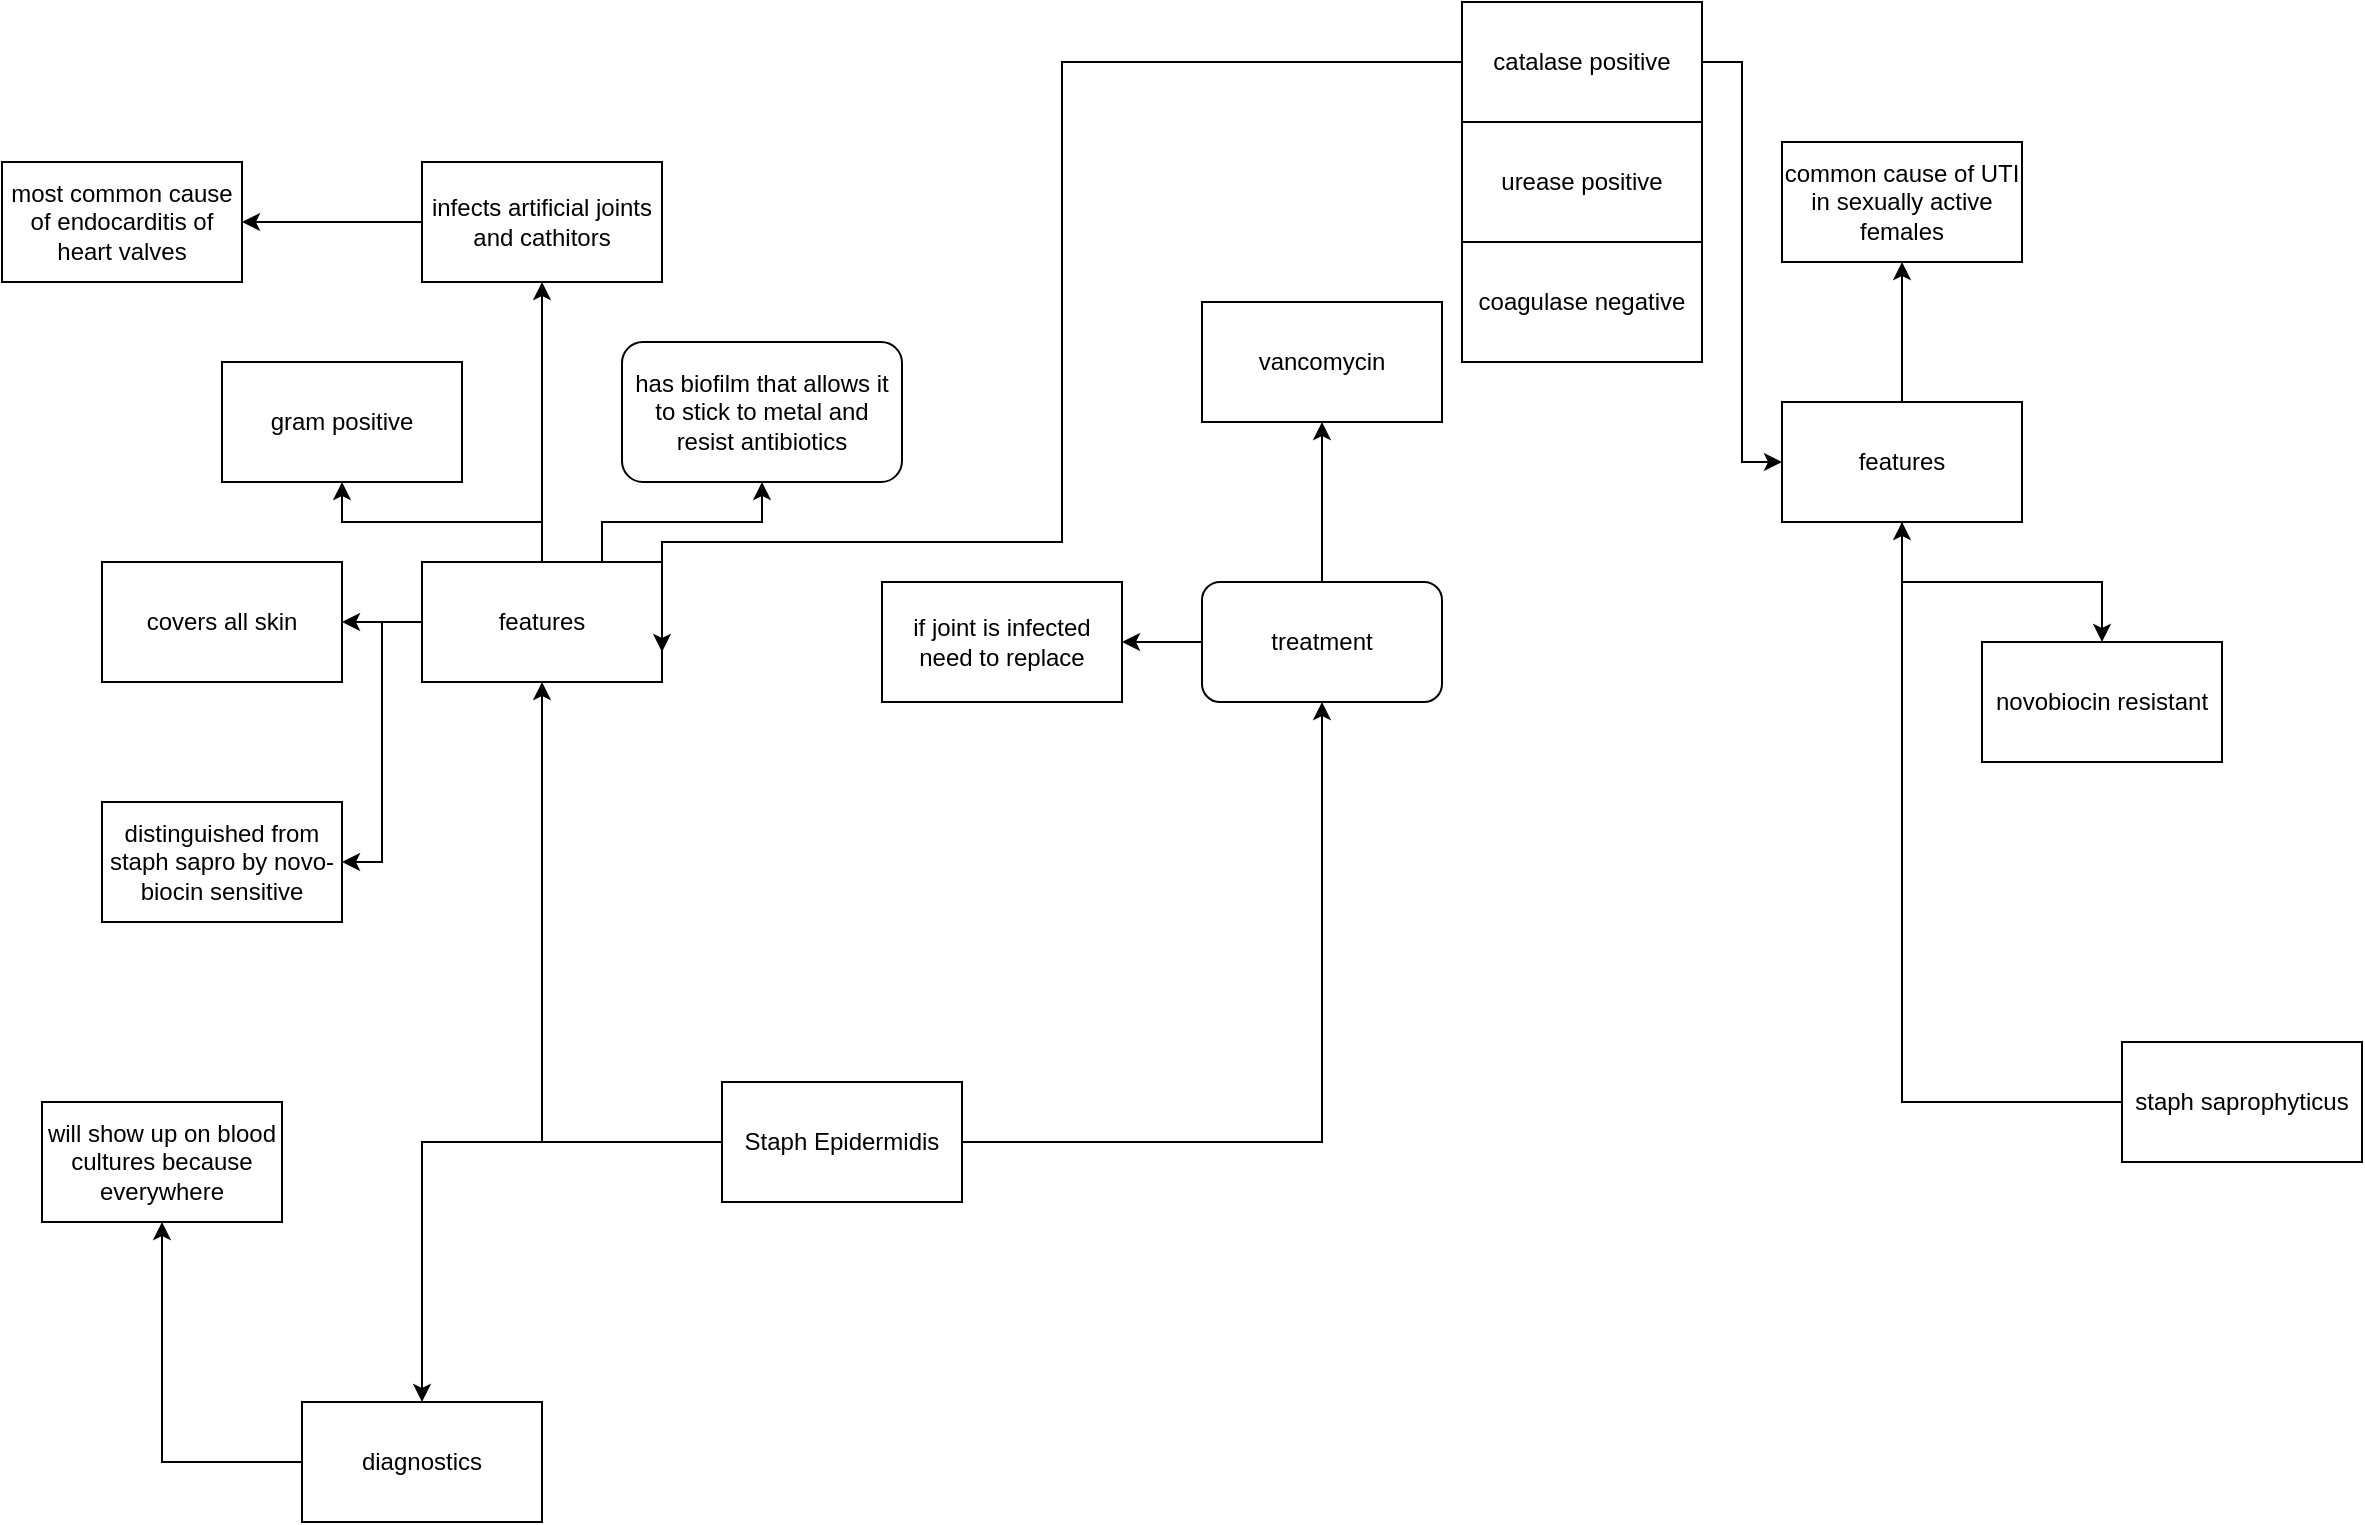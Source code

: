 <mxfile version="28.2.1">
  <diagram name="Page-1" id="S-W4Xl76DI-GwFZme9OR">
    <mxGraphModel dx="1345" dy="1731" grid="1" gridSize="10" guides="1" tooltips="1" connect="1" arrows="1" fold="1" page="1" pageScale="1" pageWidth="850" pageHeight="1100" math="0" shadow="0">
      <root>
        <mxCell id="0" />
        <mxCell id="1" parent="0" />
        <mxCell id="nrV-E4gXac6mJdJwjjNY-3" style="edgeStyle=orthogonalEdgeStyle;rounded=0;orthogonalLoop=1;jettySize=auto;html=1;" edge="1" parent="1" source="nrV-E4gXac6mJdJwjjNY-1" target="nrV-E4gXac6mJdJwjjNY-2">
          <mxGeometry relative="1" as="geometry" />
        </mxCell>
        <mxCell id="nrV-E4gXac6mJdJwjjNY-15" style="edgeStyle=orthogonalEdgeStyle;rounded=0;orthogonalLoop=1;jettySize=auto;html=1;" edge="1" parent="1" source="nrV-E4gXac6mJdJwjjNY-1" target="nrV-E4gXac6mJdJwjjNY-14">
          <mxGeometry relative="1" as="geometry" />
        </mxCell>
        <mxCell id="nrV-E4gXac6mJdJwjjNY-21" style="edgeStyle=orthogonalEdgeStyle;rounded=0;orthogonalLoop=1;jettySize=auto;html=1;" edge="1" parent="1" source="nrV-E4gXac6mJdJwjjNY-1" target="nrV-E4gXac6mJdJwjjNY-20">
          <mxGeometry relative="1" as="geometry" />
        </mxCell>
        <mxCell id="nrV-E4gXac6mJdJwjjNY-1" value="Staph Epidermidis" style="rounded=0;whiteSpace=wrap;html=1;" vertex="1" parent="1">
          <mxGeometry x="360" y="300" width="120" height="60" as="geometry" />
        </mxCell>
        <mxCell id="nrV-E4gXac6mJdJwjjNY-5" style="edgeStyle=orthogonalEdgeStyle;rounded=0;orthogonalLoop=1;jettySize=auto;html=1;" edge="1" parent="1" source="nrV-E4gXac6mJdJwjjNY-2" target="nrV-E4gXac6mJdJwjjNY-4">
          <mxGeometry relative="1" as="geometry" />
        </mxCell>
        <mxCell id="nrV-E4gXac6mJdJwjjNY-7" style="edgeStyle=orthogonalEdgeStyle;rounded=0;orthogonalLoop=1;jettySize=auto;html=1;" edge="1" parent="1" source="nrV-E4gXac6mJdJwjjNY-2" target="nrV-E4gXac6mJdJwjjNY-6">
          <mxGeometry relative="1" as="geometry" />
        </mxCell>
        <mxCell id="nrV-E4gXac6mJdJwjjNY-9" style="edgeStyle=orthogonalEdgeStyle;rounded=0;orthogonalLoop=1;jettySize=auto;html=1;" edge="1" parent="1" source="nrV-E4gXac6mJdJwjjNY-2" target="nrV-E4gXac6mJdJwjjNY-8">
          <mxGeometry relative="1" as="geometry" />
        </mxCell>
        <mxCell id="nrV-E4gXac6mJdJwjjNY-13" style="edgeStyle=orthogonalEdgeStyle;rounded=0;orthogonalLoop=1;jettySize=auto;html=1;exitX=0.75;exitY=0;exitDx=0;exitDy=0;" edge="1" parent="1" source="nrV-E4gXac6mJdJwjjNY-2" target="nrV-E4gXac6mJdJwjjNY-12">
          <mxGeometry relative="1" as="geometry" />
        </mxCell>
        <mxCell id="nrV-E4gXac6mJdJwjjNY-25" style="edgeStyle=orthogonalEdgeStyle;rounded=0;orthogonalLoop=1;jettySize=auto;html=1;entryX=1;entryY=0.5;entryDx=0;entryDy=0;" edge="1" parent="1" source="nrV-E4gXac6mJdJwjjNY-2" target="nrV-E4gXac6mJdJwjjNY-24">
          <mxGeometry relative="1" as="geometry" />
        </mxCell>
        <mxCell id="nrV-E4gXac6mJdJwjjNY-2" value="features" style="rounded=0;whiteSpace=wrap;html=1;" vertex="1" parent="1">
          <mxGeometry x="210" y="40" width="120" height="60" as="geometry" />
        </mxCell>
        <mxCell id="nrV-E4gXac6mJdJwjjNY-4" value="gram positive" style="rounded=0;whiteSpace=wrap;html=1;" vertex="1" parent="1">
          <mxGeometry x="110" y="-60" width="120" height="60" as="geometry" />
        </mxCell>
        <mxCell id="nrV-E4gXac6mJdJwjjNY-11" value="" style="edgeStyle=orthogonalEdgeStyle;rounded=0;orthogonalLoop=1;jettySize=auto;html=1;" edge="1" parent="1" source="nrV-E4gXac6mJdJwjjNY-6" target="nrV-E4gXac6mJdJwjjNY-10">
          <mxGeometry relative="1" as="geometry" />
        </mxCell>
        <mxCell id="nrV-E4gXac6mJdJwjjNY-6" value="infects artificial joints and cathitors" style="rounded=0;whiteSpace=wrap;html=1;" vertex="1" parent="1">
          <mxGeometry x="210" y="-160" width="120" height="60" as="geometry" />
        </mxCell>
        <mxCell id="nrV-E4gXac6mJdJwjjNY-8" value="covers all skin" style="rounded=0;whiteSpace=wrap;html=1;" vertex="1" parent="1">
          <mxGeometry x="50" y="40" width="120" height="60" as="geometry" />
        </mxCell>
        <mxCell id="nrV-E4gXac6mJdJwjjNY-10" value="most common cause of endocarditis of heart valves" style="rounded=0;whiteSpace=wrap;html=1;" vertex="1" parent="1">
          <mxGeometry y="-160" width="120" height="60" as="geometry" />
        </mxCell>
        <mxCell id="nrV-E4gXac6mJdJwjjNY-12" value="has biofilm that allows it to stick to metal and resist antibiotics" style="rounded=1;whiteSpace=wrap;html=1;" vertex="1" parent="1">
          <mxGeometry x="310" y="-70" width="140" height="70" as="geometry" />
        </mxCell>
        <mxCell id="nrV-E4gXac6mJdJwjjNY-17" style="edgeStyle=orthogonalEdgeStyle;rounded=0;orthogonalLoop=1;jettySize=auto;html=1;" edge="1" parent="1" source="nrV-E4gXac6mJdJwjjNY-14" target="nrV-E4gXac6mJdJwjjNY-16">
          <mxGeometry relative="1" as="geometry" />
        </mxCell>
        <mxCell id="nrV-E4gXac6mJdJwjjNY-19" value="" style="edgeStyle=orthogonalEdgeStyle;rounded=0;orthogonalLoop=1;jettySize=auto;html=1;" edge="1" parent="1" source="nrV-E4gXac6mJdJwjjNY-14" target="nrV-E4gXac6mJdJwjjNY-18">
          <mxGeometry relative="1" as="geometry" />
        </mxCell>
        <mxCell id="nrV-E4gXac6mJdJwjjNY-14" value="treatment" style="rounded=1;whiteSpace=wrap;html=1;" vertex="1" parent="1">
          <mxGeometry x="600" y="50" width="120" height="60" as="geometry" />
        </mxCell>
        <mxCell id="nrV-E4gXac6mJdJwjjNY-16" value="vancomycin" style="rounded=0;whiteSpace=wrap;html=1;" vertex="1" parent="1">
          <mxGeometry x="600" y="-90" width="120" height="60" as="geometry" />
        </mxCell>
        <mxCell id="nrV-E4gXac6mJdJwjjNY-18" value="if joint is infected need to replace" style="rounded=0;whiteSpace=wrap;html=1;" vertex="1" parent="1">
          <mxGeometry x="440" y="50" width="120" height="60" as="geometry" />
        </mxCell>
        <mxCell id="nrV-E4gXac6mJdJwjjNY-23" style="edgeStyle=orthogonalEdgeStyle;rounded=0;orthogonalLoop=1;jettySize=auto;html=1;" edge="1" parent="1" source="nrV-E4gXac6mJdJwjjNY-20" target="nrV-E4gXac6mJdJwjjNY-22">
          <mxGeometry relative="1" as="geometry" />
        </mxCell>
        <mxCell id="nrV-E4gXac6mJdJwjjNY-20" value="diagnostics" style="rounded=0;whiteSpace=wrap;html=1;" vertex="1" parent="1">
          <mxGeometry x="150" y="460" width="120" height="60" as="geometry" />
        </mxCell>
        <mxCell id="nrV-E4gXac6mJdJwjjNY-22" value="will show up on blood cultures because everywhere" style="rounded=0;whiteSpace=wrap;html=1;" vertex="1" parent="1">
          <mxGeometry x="20" y="310" width="120" height="60" as="geometry" />
        </mxCell>
        <mxCell id="nrV-E4gXac6mJdJwjjNY-24" value="distinguished from staph sapro by novo-biocin sensitive" style="rounded=0;whiteSpace=wrap;html=1;" vertex="1" parent="1">
          <mxGeometry x="50" y="160" width="120" height="60" as="geometry" />
        </mxCell>
        <mxCell id="nrV-E4gXac6mJdJwjjNY-28" style="edgeStyle=orthogonalEdgeStyle;rounded=0;orthogonalLoop=1;jettySize=auto;html=1;" edge="1" parent="1" source="nrV-E4gXac6mJdJwjjNY-26" target="nrV-E4gXac6mJdJwjjNY-27">
          <mxGeometry relative="1" as="geometry" />
        </mxCell>
        <mxCell id="nrV-E4gXac6mJdJwjjNY-26" value="staph saprophyticus" style="rounded=0;whiteSpace=wrap;html=1;" vertex="1" parent="1">
          <mxGeometry x="1060" y="280" width="120" height="60" as="geometry" />
        </mxCell>
        <mxCell id="nrV-E4gXac6mJdJwjjNY-30" style="edgeStyle=orthogonalEdgeStyle;rounded=0;orthogonalLoop=1;jettySize=auto;html=1;" edge="1" parent="1" source="nrV-E4gXac6mJdJwjjNY-27" target="nrV-E4gXac6mJdJwjjNY-29">
          <mxGeometry relative="1" as="geometry" />
        </mxCell>
        <mxCell id="nrV-E4gXac6mJdJwjjNY-32" value="" style="edgeStyle=orthogonalEdgeStyle;rounded=0;orthogonalLoop=1;jettySize=auto;html=1;" edge="1" parent="1" source="nrV-E4gXac6mJdJwjjNY-27" target="nrV-E4gXac6mJdJwjjNY-31">
          <mxGeometry relative="1" as="geometry" />
        </mxCell>
        <mxCell id="nrV-E4gXac6mJdJwjjNY-27" value="features" style="rounded=0;whiteSpace=wrap;html=1;" vertex="1" parent="1">
          <mxGeometry x="890" y="-40" width="120" height="60" as="geometry" />
        </mxCell>
        <mxCell id="nrV-E4gXac6mJdJwjjNY-29" value="novobiocin resistant" style="rounded=0;whiteSpace=wrap;html=1;" vertex="1" parent="1">
          <mxGeometry x="990" y="80" width="120" height="60" as="geometry" />
        </mxCell>
        <mxCell id="nrV-E4gXac6mJdJwjjNY-31" value="common cause of UTI in sexually active females" style="rounded=0;whiteSpace=wrap;html=1;" vertex="1" parent="1">
          <mxGeometry x="890" y="-170" width="120" height="60" as="geometry" />
        </mxCell>
        <mxCell id="nrV-E4gXac6mJdJwjjNY-34" style="edgeStyle=orthogonalEdgeStyle;rounded=0;orthogonalLoop=1;jettySize=auto;html=1;entryX=0;entryY=0.5;entryDx=0;entryDy=0;" edge="1" parent="1" source="nrV-E4gXac6mJdJwjjNY-33" target="nrV-E4gXac6mJdJwjjNY-27">
          <mxGeometry relative="1" as="geometry" />
        </mxCell>
        <mxCell id="nrV-E4gXac6mJdJwjjNY-35" style="edgeStyle=orthogonalEdgeStyle;rounded=0;orthogonalLoop=1;jettySize=auto;html=1;entryX=1;entryY=0.75;entryDx=0;entryDy=0;" edge="1" parent="1" source="nrV-E4gXac6mJdJwjjNY-33" target="nrV-E4gXac6mJdJwjjNY-2">
          <mxGeometry relative="1" as="geometry">
            <Array as="points">
              <mxPoint x="530" y="-210" />
              <mxPoint x="530" y="30" />
              <mxPoint x="330" y="30" />
            </Array>
          </mxGeometry>
        </mxCell>
        <mxCell id="nrV-E4gXac6mJdJwjjNY-33" value="catalase positive" style="rounded=0;whiteSpace=wrap;html=1;" vertex="1" parent="1">
          <mxGeometry x="730" y="-240" width="120" height="60" as="geometry" />
        </mxCell>
        <mxCell id="nrV-E4gXac6mJdJwjjNY-36" value="urease positive" style="rounded=0;whiteSpace=wrap;html=1;" vertex="1" parent="1">
          <mxGeometry x="730" y="-180" width="120" height="60" as="geometry" />
        </mxCell>
        <mxCell id="nrV-E4gXac6mJdJwjjNY-37" value="coagulase negative" style="rounded=0;whiteSpace=wrap;html=1;" vertex="1" parent="1">
          <mxGeometry x="730" y="-120" width="120" height="60" as="geometry" />
        </mxCell>
      </root>
    </mxGraphModel>
  </diagram>
</mxfile>
